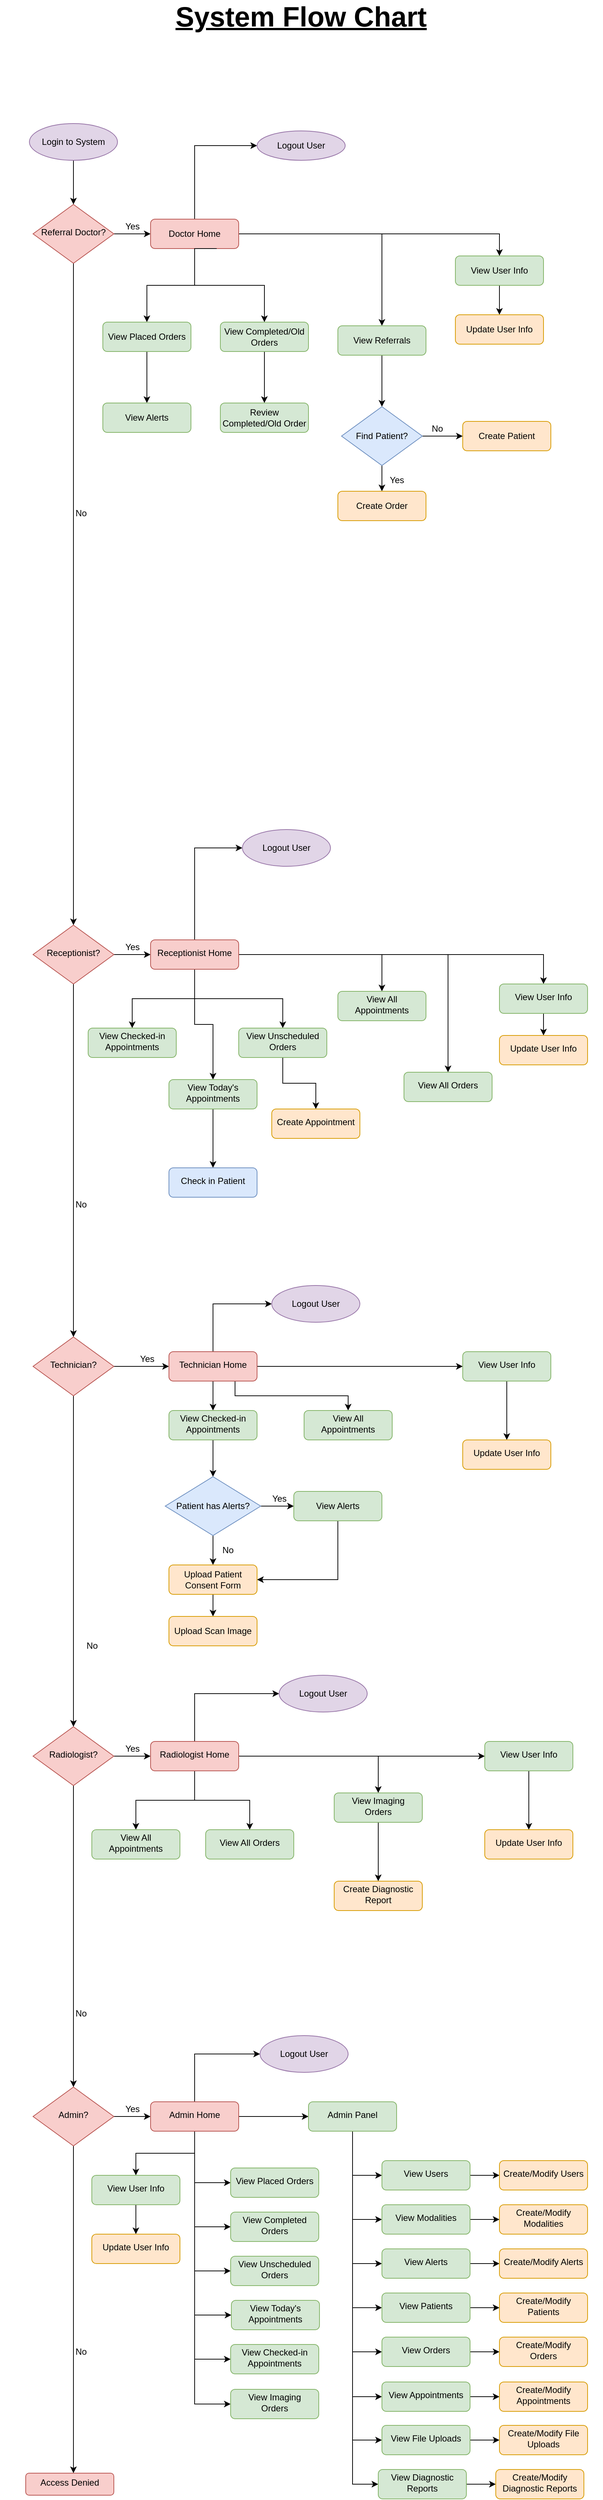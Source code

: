 <mxfile version="17.4.4" type="device"><diagram id="C5RBs43oDa-KdzZeNtuy" name="Page-1"><mxGraphModel dx="1381" dy="764" grid="1" gridSize="10" guides="1" tooltips="1" connect="1" arrows="1" fold="1" page="1" pageScale="1" pageWidth="827" pageHeight="1169" math="0" shadow="0"><root><mxCell id="WIyWlLk6GJQsqaUBKTNV-0"/><mxCell id="WIyWlLk6GJQsqaUBKTNV-1" parent="WIyWlLk6GJQsqaUBKTNV-0"/><mxCell id="VUrbE095qmlWUl9il5pp-10" value="" style="edgeStyle=orthogonalEdgeStyle;rounded=0;orthogonalLoop=1;jettySize=auto;html=1;strokeColor=#000000;" parent="WIyWlLk6GJQsqaUBKTNV-1" source="WIyWlLk6GJQsqaUBKTNV-6" target="VUrbE095qmlWUl9il5pp-0" edge="1"><mxGeometry relative="1" as="geometry"/></mxCell><mxCell id="VUrbE095qmlWUl9il5pp-39" value="" style="edgeStyle=orthogonalEdgeStyle;rounded=0;orthogonalLoop=1;jettySize=auto;html=1;strokeColor=#000000;" parent="WIyWlLk6GJQsqaUBKTNV-1" source="WIyWlLk6GJQsqaUBKTNV-6" target="VUrbE095qmlWUl9il5pp-38" edge="1"><mxGeometry relative="1" as="geometry"/></mxCell><mxCell id="WIyWlLk6GJQsqaUBKTNV-6" value="Referral Doctor?" style="rhombus;whiteSpace=wrap;html=1;shadow=0;fontFamily=Helvetica;fontSize=12;align=center;strokeWidth=1;spacing=6;spacingTop=-4;fillColor=#f8cecc;strokeColor=#b85450;" parent="WIyWlLk6GJQsqaUBKTNV-1" vertex="1"><mxGeometry x="45" y="360" width="110" height="80" as="geometry"/></mxCell><mxCell id="VUrbE095qmlWUl9il5pp-9" value="" style="edgeStyle=orthogonalEdgeStyle;rounded=0;orthogonalLoop=1;jettySize=auto;html=1;strokeColor=#000000;" parent="WIyWlLk6GJQsqaUBKTNV-1" source="WIyWlLk6GJQsqaUBKTNV-11" target="VUrbE095qmlWUl9il5pp-7" edge="1"><mxGeometry relative="1" as="geometry"/></mxCell><mxCell id="WIyWlLk6GJQsqaUBKTNV-11" value="View User Info" style="rounded=1;whiteSpace=wrap;html=1;fontSize=12;glass=0;strokeWidth=1;shadow=0;fillColor=#d5e8d4;strokeColor=#82b366;" parent="WIyWlLk6GJQsqaUBKTNV-1" vertex="1"><mxGeometry x="620" y="430" width="120" height="40" as="geometry"/></mxCell><mxCell id="VUrbE095qmlWUl9il5pp-14" value="" style="edgeStyle=orthogonalEdgeStyle;rounded=0;orthogonalLoop=1;jettySize=auto;html=1;strokeColor=#000000;entryX=0;entryY=0.5;entryDx=0;entryDy=0;" parent="WIyWlLk6GJQsqaUBKTNV-1" source="VUrbE095qmlWUl9il5pp-0" target="VUrbE095qmlWUl9il5pp-13" edge="1"><mxGeometry relative="1" as="geometry"><Array as="points"><mxPoint x="265" y="280"/></Array></mxGeometry></mxCell><mxCell id="VUrbE095qmlWUl9il5pp-26" style="edgeStyle=orthogonalEdgeStyle;rounded=0;orthogonalLoop=1;jettySize=auto;html=1;strokeColor=#000000;" parent="WIyWlLk6GJQsqaUBKTNV-1" source="VUrbE095qmlWUl9il5pp-0" target="VUrbE095qmlWUl9il5pp-25" edge="1"><mxGeometry relative="1" as="geometry"><mxPoint x="330" y="400" as="sourcePoint"/><Array as="points"><mxPoint x="520" y="400"/></Array></mxGeometry></mxCell><mxCell id="VUrbE095qmlWUl9il5pp-51" style="edgeStyle=orthogonalEdgeStyle;rounded=0;orthogonalLoop=1;jettySize=auto;html=1;exitX=1;exitY=0.5;exitDx=0;exitDy=0;entryX=0.5;entryY=0;entryDx=0;entryDy=0;strokeColor=#000000;" parent="WIyWlLk6GJQsqaUBKTNV-1" source="VUrbE095qmlWUl9il5pp-0" target="WIyWlLk6GJQsqaUBKTNV-11" edge="1"><mxGeometry relative="1" as="geometry"/></mxCell><mxCell id="VUrbE095qmlWUl9il5pp-0" value="Doctor Home" style="rounded=1;whiteSpace=wrap;html=1;fillColor=#f8cecc;strokeColor=#b85450;shadow=0;sketch=0;" parent="WIyWlLk6GJQsqaUBKTNV-1" vertex="1"><mxGeometry x="205" y="380" width="120" height="40" as="geometry"/></mxCell><mxCell id="VUrbE095qmlWUl9il5pp-11" value="" style="edgeStyle=orthogonalEdgeStyle;rounded=0;orthogonalLoop=1;jettySize=auto;html=1;strokeColor=#000000;" parent="WIyWlLk6GJQsqaUBKTNV-1" source="VUrbE095qmlWUl9il5pp-2" target="WIyWlLk6GJQsqaUBKTNV-6" edge="1"><mxGeometry relative="1" as="geometry"/></mxCell><mxCell id="VUrbE095qmlWUl9il5pp-2" value="Login to System" style="ellipse;whiteSpace=wrap;html=1;fillColor=#e1d5e7;strokeColor=#9673a6;" parent="WIyWlLk6GJQsqaUBKTNV-1" vertex="1"><mxGeometry x="40" y="250" width="120" height="50" as="geometry"/></mxCell><mxCell id="VUrbE095qmlWUl9il5pp-7" value="Update User Info" style="rounded=1;whiteSpace=wrap;html=1;fillColor=#ffe6cc;strokeColor=#d79b00;" parent="WIyWlLk6GJQsqaUBKTNV-1" vertex="1"><mxGeometry x="620" y="510" width="120" height="40" as="geometry"/></mxCell><mxCell id="VUrbE095qmlWUl9il5pp-12" value="Yes&lt;br&gt;" style="text;html=1;align=center;verticalAlign=middle;resizable=0;points=[];autosize=1;strokeColor=none;fillColor=none;" parent="WIyWlLk6GJQsqaUBKTNV-1" vertex="1"><mxGeometry x="160" y="380" width="40" height="20" as="geometry"/></mxCell><mxCell id="VUrbE095qmlWUl9il5pp-13" value="Logout User" style="ellipse;whiteSpace=wrap;html=1;shadow=0;sketch=0;fillColor=#e1d5e7;strokeColor=#9673a6;" parent="WIyWlLk6GJQsqaUBKTNV-1" vertex="1"><mxGeometry x="350" y="260" width="120" height="40" as="geometry"/></mxCell><mxCell id="VUrbE095qmlWUl9il5pp-18" value="" style="edgeStyle=orthogonalEdgeStyle;rounded=0;orthogonalLoop=1;jettySize=auto;html=1;strokeColor=#000000;exitX=0.75;exitY=1;exitDx=0;exitDy=0;" parent="WIyWlLk6GJQsqaUBKTNV-1" source="VUrbE095qmlWUl9il5pp-0" target="VUrbE095qmlWUl9il5pp-17" edge="1"><mxGeometry relative="1" as="geometry"><mxPoint x="370" y="870" as="sourcePoint"/><Array as="points"><mxPoint x="265" y="420"/><mxPoint x="265" y="470"/><mxPoint x="200" y="470"/></Array></mxGeometry></mxCell><mxCell id="VUrbE095qmlWUl9il5pp-20" style="edgeStyle=orthogonalEdgeStyle;rounded=0;orthogonalLoop=1;jettySize=auto;html=1;strokeColor=#000000;exitX=0.75;exitY=1;exitDx=0;exitDy=0;" parent="WIyWlLk6GJQsqaUBKTNV-1" source="VUrbE095qmlWUl9il5pp-0" target="VUrbE095qmlWUl9il5pp-19" edge="1"><mxGeometry relative="1" as="geometry"><mxPoint x="370" y="870" as="sourcePoint"/><Array as="points"><mxPoint x="265" y="420"/><mxPoint x="265" y="470"/><mxPoint x="360" y="470"/></Array></mxGeometry></mxCell><mxCell id="VUrbE095qmlWUl9il5pp-22" value="" style="edgeStyle=orthogonalEdgeStyle;rounded=0;orthogonalLoop=1;jettySize=auto;html=1;strokeColor=#000000;" parent="WIyWlLk6GJQsqaUBKTNV-1" source="VUrbE095qmlWUl9il5pp-17" target="VUrbE095qmlWUl9il5pp-21" edge="1"><mxGeometry relative="1" as="geometry"/></mxCell><mxCell id="VUrbE095qmlWUl9il5pp-17" value="View Placed Orders" style="whiteSpace=wrap;html=1;fillColor=#d5e8d4;strokeColor=#82b366;rounded=1;shadow=0;sketch=0;" parent="WIyWlLk6GJQsqaUBKTNV-1" vertex="1"><mxGeometry x="140" y="520" width="120" height="40" as="geometry"/></mxCell><mxCell id="VUrbE095qmlWUl9il5pp-24" value="" style="edgeStyle=orthogonalEdgeStyle;rounded=0;orthogonalLoop=1;jettySize=auto;html=1;strokeColor=#000000;" parent="WIyWlLk6GJQsqaUBKTNV-1" source="VUrbE095qmlWUl9il5pp-19" target="VUrbE095qmlWUl9il5pp-23" edge="1"><mxGeometry relative="1" as="geometry"/></mxCell><mxCell id="VUrbE095qmlWUl9il5pp-19" value="View Completed/Old Orders" style="rounded=1;whiteSpace=wrap;html=1;shadow=0;sketch=0;fillColor=#d5e8d4;strokeColor=#82b366;" parent="WIyWlLk6GJQsqaUBKTNV-1" vertex="1"><mxGeometry x="300" y="520" width="120" height="40" as="geometry"/></mxCell><mxCell id="VUrbE095qmlWUl9il5pp-21" value="View Alerts" style="whiteSpace=wrap;html=1;fillColor=#d5e8d4;strokeColor=#82b366;rounded=1;shadow=0;sketch=0;" parent="WIyWlLk6GJQsqaUBKTNV-1" vertex="1"><mxGeometry x="140" y="630" width="120" height="40" as="geometry"/></mxCell><mxCell id="VUrbE095qmlWUl9il5pp-23" value="Review Completed/Old Order" style="rounded=1;whiteSpace=wrap;html=1;shadow=0;sketch=0;fillColor=#d5e8d4;strokeColor=#82b366;" parent="WIyWlLk6GJQsqaUBKTNV-1" vertex="1"><mxGeometry x="300" y="630" width="120" height="40" as="geometry"/></mxCell><mxCell id="VUrbE095qmlWUl9il5pp-28" value="" style="edgeStyle=orthogonalEdgeStyle;rounded=0;orthogonalLoop=1;jettySize=auto;html=1;strokeColor=#000000;entryX=0.5;entryY=0;entryDx=0;entryDy=0;" parent="WIyWlLk6GJQsqaUBKTNV-1" source="VUrbE095qmlWUl9il5pp-25" target="VUrbE095qmlWUl9il5pp-29" edge="1"><mxGeometry relative="1" as="geometry"><mxPoint x="520" y="645" as="targetPoint"/></mxGeometry></mxCell><mxCell id="VUrbE095qmlWUl9il5pp-25" value="View Referrals" style="rounded=1;whiteSpace=wrap;html=1;shadow=0;sketch=0;fillColor=#d5e8d4;strokeColor=#82b366;" parent="WIyWlLk6GJQsqaUBKTNV-1" vertex="1"><mxGeometry x="460" y="525" width="120" height="40" as="geometry"/></mxCell><mxCell id="VUrbE095qmlWUl9il5pp-33" value="" style="edgeStyle=orthogonalEdgeStyle;rounded=0;orthogonalLoop=1;jettySize=auto;html=1;strokeColor=#000000;" parent="WIyWlLk6GJQsqaUBKTNV-1" source="VUrbE095qmlWUl9il5pp-29" edge="1"><mxGeometry relative="1" as="geometry"><mxPoint x="630" y="675" as="targetPoint"/></mxGeometry></mxCell><mxCell id="VUrbE095qmlWUl9il5pp-36" value="" style="edgeStyle=orthogonalEdgeStyle;rounded=0;orthogonalLoop=1;jettySize=auto;html=1;strokeColor=#000000;" parent="WIyWlLk6GJQsqaUBKTNV-1" source="VUrbE095qmlWUl9il5pp-29" target="VUrbE095qmlWUl9il5pp-35" edge="1"><mxGeometry relative="1" as="geometry"/></mxCell><mxCell id="VUrbE095qmlWUl9il5pp-29" value="Find Patient?" style="rhombus;whiteSpace=wrap;html=1;shadow=0;sketch=0;fillColor=#dae8fc;strokeColor=#6c8ebf;" parent="WIyWlLk6GJQsqaUBKTNV-1" vertex="1"><mxGeometry x="465" y="635" width="110" height="80" as="geometry"/></mxCell><mxCell id="VUrbE095qmlWUl9il5pp-32" value="Create Patient" style="rounded=1;whiteSpace=wrap;html=1;fillColor=#ffe6cc;strokeColor=#d79b00;shadow=0;sketch=0;" parent="WIyWlLk6GJQsqaUBKTNV-1" vertex="1"><mxGeometry x="630" y="655" width="120" height="40" as="geometry"/></mxCell><mxCell id="VUrbE095qmlWUl9il5pp-34" value="No" style="text;html=1;align=center;verticalAlign=middle;resizable=0;points=[];autosize=1;strokeColor=none;fillColor=none;" parent="WIyWlLk6GJQsqaUBKTNV-1" vertex="1"><mxGeometry x="580" y="655" width="30" height="20" as="geometry"/></mxCell><mxCell id="VUrbE095qmlWUl9il5pp-35" value="Create Order" style="rounded=1;whiteSpace=wrap;html=1;fillColor=#ffe6cc;strokeColor=#d79b00;shadow=0;sketch=0;" parent="WIyWlLk6GJQsqaUBKTNV-1" vertex="1"><mxGeometry x="460" y="750" width="120" height="40" as="geometry"/></mxCell><mxCell id="VUrbE095qmlWUl9il5pp-37" value="Yes" style="text;html=1;align=center;verticalAlign=middle;resizable=0;points=[];autosize=1;strokeColor=none;fillColor=none;" parent="WIyWlLk6GJQsqaUBKTNV-1" vertex="1"><mxGeometry x="520" y="725" width="40" height="20" as="geometry"/></mxCell><mxCell id="VUrbE095qmlWUl9il5pp-42" value="" style="edgeStyle=orthogonalEdgeStyle;rounded=0;orthogonalLoop=1;jettySize=auto;html=1;strokeColor=#000000;" parent="WIyWlLk6GJQsqaUBKTNV-1" source="VUrbE095qmlWUl9il5pp-38" target="VUrbE095qmlWUl9il5pp-41" edge="1"><mxGeometry relative="1" as="geometry"/></mxCell><mxCell id="VUrbE095qmlWUl9il5pp-68" value="" style="edgeStyle=orthogonalEdgeStyle;rounded=0;orthogonalLoop=1;jettySize=auto;html=1;strokeColor=#000000;" parent="WIyWlLk6GJQsqaUBKTNV-1" source="VUrbE095qmlWUl9il5pp-38" target="VUrbE095qmlWUl9il5pp-67" edge="1"><mxGeometry relative="1" as="geometry"/></mxCell><mxCell id="VUrbE095qmlWUl9il5pp-38" value="Receptionist?" style="rhombus;whiteSpace=wrap;html=1;shadow=0;fontFamily=Helvetica;fontSize=12;align=center;strokeWidth=1;spacing=6;spacingTop=-4;fillColor=#f8cecc;strokeColor=#b85450;" parent="WIyWlLk6GJQsqaUBKTNV-1" vertex="1"><mxGeometry x="45" y="1340" width="110" height="80" as="geometry"/></mxCell><mxCell id="VUrbE095qmlWUl9il5pp-40" value="No" style="text;html=1;align=center;verticalAlign=middle;resizable=0;points=[];autosize=1;strokeColor=none;fillColor=none;" parent="WIyWlLk6GJQsqaUBKTNV-1" vertex="1"><mxGeometry x="95" y="770" width="30" height="20" as="geometry"/></mxCell><mxCell id="VUrbE095qmlWUl9il5pp-45" style="edgeStyle=orthogonalEdgeStyle;rounded=0;orthogonalLoop=1;jettySize=auto;html=1;exitX=0.5;exitY=0;exitDx=0;exitDy=0;entryX=0;entryY=0.5;entryDx=0;entryDy=0;strokeColor=#000000;" parent="WIyWlLk6GJQsqaUBKTNV-1" source="VUrbE095qmlWUl9il5pp-41" target="VUrbE095qmlWUl9il5pp-44" edge="1"><mxGeometry relative="1" as="geometry"/></mxCell><mxCell id="VUrbE095qmlWUl9il5pp-47" value="" style="edgeStyle=orthogonalEdgeStyle;rounded=0;orthogonalLoop=1;jettySize=auto;html=1;strokeColor=#000000;" parent="WIyWlLk6GJQsqaUBKTNV-1" source="VUrbE095qmlWUl9il5pp-41" target="VUrbE095qmlWUl9il5pp-46" edge="1"><mxGeometry relative="1" as="geometry"/></mxCell><mxCell id="VUrbE095qmlWUl9il5pp-53" value="" style="edgeStyle=orthogonalEdgeStyle;rounded=0;orthogonalLoop=1;jettySize=auto;html=1;strokeColor=#000000;" parent="WIyWlLk6GJQsqaUBKTNV-1" source="VUrbE095qmlWUl9il5pp-41" target="VUrbE095qmlWUl9il5pp-52" edge="1"><mxGeometry relative="1" as="geometry"/></mxCell><mxCell id="VUrbE095qmlWUl9il5pp-55" value="" style="edgeStyle=orthogonalEdgeStyle;rounded=0;orthogonalLoop=1;jettySize=auto;html=1;strokeColor=#000000;" parent="WIyWlLk6GJQsqaUBKTNV-1" source="VUrbE095qmlWUl9il5pp-41" target="VUrbE095qmlWUl9il5pp-54" edge="1"><mxGeometry relative="1" as="geometry"/></mxCell><mxCell id="VUrbE095qmlWUl9il5pp-57" value="" style="edgeStyle=orthogonalEdgeStyle;rounded=0;orthogonalLoop=1;jettySize=auto;html=1;strokeColor=#000000;" parent="WIyWlLk6GJQsqaUBKTNV-1" source="VUrbE095qmlWUl9il5pp-41" target="VUrbE095qmlWUl9il5pp-56" edge="1"><mxGeometry relative="1" as="geometry"><mxPoint x="265" y="1550" as="targetPoint"/><Array as="points"><mxPoint x="265" y="1475"/><mxPoint x="290" y="1475"/></Array></mxGeometry></mxCell><mxCell id="VUrbE095qmlWUl9il5pp-64" value="" style="edgeStyle=orthogonalEdgeStyle;rounded=0;orthogonalLoop=1;jettySize=auto;html=1;strokeColor=#000000;" parent="WIyWlLk6GJQsqaUBKTNV-1" source="VUrbE095qmlWUl9il5pp-41" target="VUrbE095qmlWUl9il5pp-63" edge="1"><mxGeometry relative="1" as="geometry"/></mxCell><mxCell id="VUrbE095qmlWUl9il5pp-66" value="" style="edgeStyle=orthogonalEdgeStyle;rounded=0;orthogonalLoop=1;jettySize=auto;html=1;strokeColor=#000000;" parent="WIyWlLk6GJQsqaUBKTNV-1" source="VUrbE095qmlWUl9il5pp-41" target="VUrbE095qmlWUl9il5pp-65" edge="1"><mxGeometry relative="1" as="geometry"/></mxCell><mxCell id="VUrbE095qmlWUl9il5pp-41" value="Receptionist Home" style="rounded=1;whiteSpace=wrap;html=1;fillColor=#f8cecc;strokeColor=#b85450;shadow=0;strokeWidth=1;spacing=6;spacingTop=-4;" parent="WIyWlLk6GJQsqaUBKTNV-1" vertex="1"><mxGeometry x="205" y="1360" width="120" height="40" as="geometry"/></mxCell><mxCell id="VUrbE095qmlWUl9il5pp-43" value="Yes" style="text;html=1;align=center;verticalAlign=middle;resizable=0;points=[];autosize=1;strokeColor=none;fillColor=none;" parent="WIyWlLk6GJQsqaUBKTNV-1" vertex="1"><mxGeometry x="160" y="1360" width="40" height="20" as="geometry"/></mxCell><mxCell id="VUrbE095qmlWUl9il5pp-44" value="Logout User" style="ellipse;whiteSpace=wrap;html=1;shadow=0;sketch=0;fillColor=#e1d5e7;strokeColor=#9673a6;" parent="WIyWlLk6GJQsqaUBKTNV-1" vertex="1"><mxGeometry x="330" y="1210" width="120" height="50" as="geometry"/></mxCell><mxCell id="VUrbE095qmlWUl9il5pp-49" value="" style="edgeStyle=orthogonalEdgeStyle;rounded=0;orthogonalLoop=1;jettySize=auto;html=1;strokeColor=#000000;" parent="WIyWlLk6GJQsqaUBKTNV-1" source="VUrbE095qmlWUl9il5pp-46" target="VUrbE095qmlWUl9il5pp-48" edge="1"><mxGeometry relative="1" as="geometry"/></mxCell><mxCell id="VUrbE095qmlWUl9il5pp-46" value="View User Info" style="rounded=1;whiteSpace=wrap;html=1;fillColor=#d5e8d4;strokeColor=#82b366;shadow=0;strokeWidth=1;spacing=6;spacingTop=-4;" parent="WIyWlLk6GJQsqaUBKTNV-1" vertex="1"><mxGeometry x="680" y="1420" width="120" height="40" as="geometry"/></mxCell><mxCell id="VUrbE095qmlWUl9il5pp-48" value="Update User Info" style="rounded=1;whiteSpace=wrap;html=1;fillColor=#ffe6cc;strokeColor=#d79b00;shadow=0;strokeWidth=1;spacing=6;spacingTop=-4;" parent="WIyWlLk6GJQsqaUBKTNV-1" vertex="1"><mxGeometry x="680" y="1490" width="120" height="40" as="geometry"/></mxCell><mxCell id="VUrbE095qmlWUl9il5pp-50" style="edgeStyle=orthogonalEdgeStyle;rounded=0;orthogonalLoop=1;jettySize=auto;html=1;exitX=0.5;exitY=1;exitDx=0;exitDy=0;strokeColor=#000000;" parent="WIyWlLk6GJQsqaUBKTNV-1" source="VUrbE095qmlWUl9il5pp-13" target="VUrbE095qmlWUl9il5pp-13" edge="1"><mxGeometry relative="1" as="geometry"/></mxCell><mxCell id="VUrbE095qmlWUl9il5pp-52" value="View Checked-in Appointments" style="rounded=1;whiteSpace=wrap;html=1;fillColor=#d5e8d4;strokeColor=#82b366;shadow=0;strokeWidth=1;spacing=6;spacingTop=-4;" parent="WIyWlLk6GJQsqaUBKTNV-1" vertex="1"><mxGeometry x="120" y="1480" width="120" height="40" as="geometry"/></mxCell><mxCell id="VUrbE095qmlWUl9il5pp-60" value="" style="edgeStyle=orthogonalEdgeStyle;rounded=0;orthogonalLoop=1;jettySize=auto;html=1;strokeColor=#000000;" parent="WIyWlLk6GJQsqaUBKTNV-1" source="VUrbE095qmlWUl9il5pp-54" target="VUrbE095qmlWUl9il5pp-59" edge="1"><mxGeometry relative="1" as="geometry"/></mxCell><mxCell id="VUrbE095qmlWUl9il5pp-54" value="View Unscheduled Orders" style="rounded=1;whiteSpace=wrap;html=1;fillColor=#d5e8d4;strokeColor=#82b366;shadow=0;strokeWidth=1;spacing=6;spacingTop=-4;" parent="WIyWlLk6GJQsqaUBKTNV-1" vertex="1"><mxGeometry x="325" y="1480" width="120" height="40" as="geometry"/></mxCell><mxCell id="VUrbE095qmlWUl9il5pp-62" value="" style="edgeStyle=orthogonalEdgeStyle;rounded=0;orthogonalLoop=1;jettySize=auto;html=1;strokeColor=#000000;" parent="WIyWlLk6GJQsqaUBKTNV-1" source="VUrbE095qmlWUl9il5pp-56" target="VUrbE095qmlWUl9il5pp-61" edge="1"><mxGeometry relative="1" as="geometry"/></mxCell><mxCell id="VUrbE095qmlWUl9il5pp-56" value="View Today's Appointments" style="rounded=1;whiteSpace=wrap;html=1;fillColor=#d5e8d4;strokeColor=#82b366;shadow=0;strokeWidth=1;spacing=6;spacingTop=-4;" parent="WIyWlLk6GJQsqaUBKTNV-1" vertex="1"><mxGeometry x="230" y="1550" width="120" height="40" as="geometry"/></mxCell><mxCell id="VUrbE095qmlWUl9il5pp-59" value="Create Appointment" style="rounded=1;whiteSpace=wrap;html=1;fillColor=#ffe6cc;strokeColor=#d79b00;shadow=0;strokeWidth=1;spacing=6;spacingTop=-4;" parent="WIyWlLk6GJQsqaUBKTNV-1" vertex="1"><mxGeometry x="370" y="1590" width="120" height="40" as="geometry"/></mxCell><mxCell id="VUrbE095qmlWUl9il5pp-61" value="Check in Patient" style="rounded=1;whiteSpace=wrap;html=1;fillColor=#dae8fc;strokeColor=#6c8ebf;shadow=0;strokeWidth=1;spacing=6;spacingTop=-4;" parent="WIyWlLk6GJQsqaUBKTNV-1" vertex="1"><mxGeometry x="230" y="1670" width="120" height="40" as="geometry"/></mxCell><mxCell id="VUrbE095qmlWUl9il5pp-63" value="View All Appointments" style="rounded=1;whiteSpace=wrap;html=1;fillColor=#d5e8d4;strokeColor=#82b366;shadow=0;strokeWidth=1;spacing=6;spacingTop=-4;" parent="WIyWlLk6GJQsqaUBKTNV-1" vertex="1"><mxGeometry x="460" y="1430" width="120" height="40" as="geometry"/></mxCell><mxCell id="VUrbE095qmlWUl9il5pp-65" value="View All Orders" style="rounded=1;whiteSpace=wrap;html=1;fillColor=#d5e8d4;strokeColor=#82b366;shadow=0;strokeWidth=1;spacing=6;spacingTop=-4;" parent="WIyWlLk6GJQsqaUBKTNV-1" vertex="1"><mxGeometry x="550" y="1540" width="120" height="40" as="geometry"/></mxCell><mxCell id="VUrbE095qmlWUl9il5pp-71" value="" style="edgeStyle=orthogonalEdgeStyle;rounded=0;orthogonalLoop=1;jettySize=auto;html=1;strokeColor=#000000;" parent="WIyWlLk6GJQsqaUBKTNV-1" source="VUrbE095qmlWUl9il5pp-67" target="VUrbE095qmlWUl9il5pp-70" edge="1"><mxGeometry relative="1" as="geometry"/></mxCell><mxCell id="VUrbE095qmlWUl9il5pp-98" value="" style="edgeStyle=orthogonalEdgeStyle;rounded=0;orthogonalLoop=1;jettySize=auto;html=1;strokeColor=#000000;" parent="WIyWlLk6GJQsqaUBKTNV-1" source="VUrbE095qmlWUl9il5pp-67" target="VUrbE095qmlWUl9il5pp-97" edge="1"><mxGeometry relative="1" as="geometry"/></mxCell><mxCell id="VUrbE095qmlWUl9il5pp-67" value="Technician?" style="rhombus;whiteSpace=wrap;html=1;shadow=0;fontFamily=Helvetica;fontSize=12;align=center;strokeWidth=1;spacing=6;spacingTop=-4;fillColor=#f8cecc;strokeColor=#b85450;" parent="WIyWlLk6GJQsqaUBKTNV-1" vertex="1"><mxGeometry x="45" y="1900" width="110" height="80" as="geometry"/></mxCell><mxCell id="VUrbE095qmlWUl9il5pp-69" value="No" style="text;html=1;align=center;verticalAlign=middle;resizable=0;points=[];autosize=1;strokeColor=none;fillColor=none;" parent="WIyWlLk6GJQsqaUBKTNV-1" vertex="1"><mxGeometry x="95" y="1710" width="30" height="20" as="geometry"/></mxCell><mxCell id="VUrbE095qmlWUl9il5pp-73" value="" style="edgeStyle=orthogonalEdgeStyle;rounded=0;orthogonalLoop=1;jettySize=auto;html=1;strokeColor=#000000;" parent="WIyWlLk6GJQsqaUBKTNV-1" source="VUrbE095qmlWUl9il5pp-70" target="VUrbE095qmlWUl9il5pp-72" edge="1"><mxGeometry relative="1" as="geometry"/></mxCell><mxCell id="VUrbE095qmlWUl9il5pp-90" style="edgeStyle=orthogonalEdgeStyle;rounded=0;orthogonalLoop=1;jettySize=auto;html=1;exitX=0.5;exitY=0;exitDx=0;exitDy=0;entryX=0;entryY=0.5;entryDx=0;entryDy=0;strokeColor=#000000;" parent="WIyWlLk6GJQsqaUBKTNV-1" source="VUrbE095qmlWUl9il5pp-70" target="VUrbE095qmlWUl9il5pp-89" edge="1"><mxGeometry relative="1" as="geometry"/></mxCell><mxCell id="VUrbE095qmlWUl9il5pp-92" value="" style="edgeStyle=orthogonalEdgeStyle;rounded=0;orthogonalLoop=1;jettySize=auto;html=1;strokeColor=#000000;exitX=0.75;exitY=1;exitDx=0;exitDy=0;" parent="WIyWlLk6GJQsqaUBKTNV-1" source="VUrbE095qmlWUl9il5pp-70" target="VUrbE095qmlWUl9il5pp-91" edge="1"><mxGeometry relative="1" as="geometry"><Array as="points"><mxPoint x="320" y="1980"/><mxPoint x="474" y="1980"/></Array></mxGeometry></mxCell><mxCell id="VUrbE095qmlWUl9il5pp-94" value="" style="edgeStyle=orthogonalEdgeStyle;rounded=0;orthogonalLoop=1;jettySize=auto;html=1;strokeColor=#000000;" parent="WIyWlLk6GJQsqaUBKTNV-1" source="VUrbE095qmlWUl9il5pp-70" target="VUrbE095qmlWUl9il5pp-93" edge="1"><mxGeometry relative="1" as="geometry"/></mxCell><mxCell id="VUrbE095qmlWUl9il5pp-70" value="Technician Home" style="rounded=1;whiteSpace=wrap;html=1;fillColor=#f8cecc;strokeColor=#b85450;shadow=0;strokeWidth=1;spacing=6;spacingTop=-4;" parent="WIyWlLk6GJQsqaUBKTNV-1" vertex="1"><mxGeometry x="230" y="1920" width="120" height="40" as="geometry"/></mxCell><mxCell id="VUrbE095qmlWUl9il5pp-79" value="" style="edgeStyle=orthogonalEdgeStyle;rounded=0;orthogonalLoop=1;jettySize=auto;html=1;strokeColor=#000000;" parent="WIyWlLk6GJQsqaUBKTNV-1" source="VUrbE095qmlWUl9il5pp-72" target="VUrbE095qmlWUl9il5pp-78" edge="1"><mxGeometry relative="1" as="geometry"/></mxCell><mxCell id="VUrbE095qmlWUl9il5pp-72" value="View Checked-in Appointments" style="rounded=1;whiteSpace=wrap;html=1;fillColor=#d5e8d4;strokeColor=#82b366;shadow=0;strokeWidth=1;spacing=6;spacingTop=-4;" parent="WIyWlLk6GJQsqaUBKTNV-1" vertex="1"><mxGeometry x="230" y="2000" width="120" height="40" as="geometry"/></mxCell><mxCell id="VUrbE095qmlWUl9il5pp-81" value="" style="edgeStyle=orthogonalEdgeStyle;rounded=0;orthogonalLoop=1;jettySize=auto;html=1;strokeColor=#000000;" parent="WIyWlLk6GJQsqaUBKTNV-1" source="VUrbE095qmlWUl9il5pp-78" target="VUrbE095qmlWUl9il5pp-80" edge="1"><mxGeometry relative="1" as="geometry"/></mxCell><mxCell id="VUrbE095qmlWUl9il5pp-84" value="" style="edgeStyle=orthogonalEdgeStyle;rounded=0;orthogonalLoop=1;jettySize=auto;html=1;strokeColor=#000000;" parent="WIyWlLk6GJQsqaUBKTNV-1" source="VUrbE095qmlWUl9il5pp-78" target="VUrbE095qmlWUl9il5pp-83" edge="1"><mxGeometry relative="1" as="geometry"/></mxCell><mxCell id="VUrbE095qmlWUl9il5pp-78" value="Patient has Alerts?" style="rhombus;whiteSpace=wrap;html=1;shadow=0;sketch=0;fillColor=#dae8fc;strokeColor=#6c8ebf;" parent="WIyWlLk6GJQsqaUBKTNV-1" vertex="1"><mxGeometry x="225" y="2090" width="130" height="80" as="geometry"/></mxCell><mxCell id="VUrbE095qmlWUl9il5pp-85" style="edgeStyle=orthogonalEdgeStyle;rounded=0;orthogonalLoop=1;jettySize=auto;html=1;exitX=0.5;exitY=1;exitDx=0;exitDy=0;entryX=1;entryY=0.5;entryDx=0;entryDy=0;strokeColor=#000000;" parent="WIyWlLk6GJQsqaUBKTNV-1" source="VUrbE095qmlWUl9il5pp-80" target="VUrbE095qmlWUl9il5pp-83" edge="1"><mxGeometry relative="1" as="geometry"/></mxCell><mxCell id="VUrbE095qmlWUl9il5pp-80" value="View Alerts" style="rounded=1;whiteSpace=wrap;html=1;fillColor=#d5e8d4;strokeColor=#82b366;shadow=0;sketch=0;" parent="WIyWlLk6GJQsqaUBKTNV-1" vertex="1"><mxGeometry x="400" y="2110" width="120" height="40" as="geometry"/></mxCell><mxCell id="VUrbE095qmlWUl9il5pp-82" value="Yes" style="text;html=1;align=center;verticalAlign=middle;resizable=0;points=[];autosize=1;strokeColor=none;fillColor=none;" parent="WIyWlLk6GJQsqaUBKTNV-1" vertex="1"><mxGeometry x="360" y="2110" width="40" height="20" as="geometry"/></mxCell><mxCell id="VUrbE095qmlWUl9il5pp-88" value="" style="edgeStyle=orthogonalEdgeStyle;rounded=0;orthogonalLoop=1;jettySize=auto;html=1;strokeColor=#000000;" parent="WIyWlLk6GJQsqaUBKTNV-1" source="VUrbE095qmlWUl9il5pp-83" target="VUrbE095qmlWUl9il5pp-87" edge="1"><mxGeometry relative="1" as="geometry"/></mxCell><mxCell id="VUrbE095qmlWUl9il5pp-83" value="Upload Patient Consent Form" style="rounded=1;whiteSpace=wrap;html=1;fillColor=#ffe6cc;strokeColor=#d79b00;shadow=0;sketch=0;" parent="WIyWlLk6GJQsqaUBKTNV-1" vertex="1"><mxGeometry x="230" y="2210" width="120" height="40" as="geometry"/></mxCell><mxCell id="VUrbE095qmlWUl9il5pp-86" value="No" style="text;html=1;align=center;verticalAlign=middle;resizable=0;points=[];autosize=1;strokeColor=none;fillColor=none;" parent="WIyWlLk6GJQsqaUBKTNV-1" vertex="1"><mxGeometry x="295" y="2180" width="30" height="20" as="geometry"/></mxCell><mxCell id="VUrbE095qmlWUl9il5pp-87" value="Upload Scan Image" style="whiteSpace=wrap;html=1;fillColor=#ffe6cc;strokeColor=#d79b00;rounded=1;shadow=0;sketch=0;" parent="WIyWlLk6GJQsqaUBKTNV-1" vertex="1"><mxGeometry x="230" y="2280" width="120" height="40" as="geometry"/></mxCell><mxCell id="VUrbE095qmlWUl9il5pp-89" value="Logout User" style="ellipse;whiteSpace=wrap;html=1;shadow=0;sketch=0;fillColor=#e1d5e7;strokeColor=#9673a6;" parent="WIyWlLk6GJQsqaUBKTNV-1" vertex="1"><mxGeometry x="370" y="1830" width="120" height="50" as="geometry"/></mxCell><mxCell id="VUrbE095qmlWUl9il5pp-91" value="View All Appointments" style="whiteSpace=wrap;html=1;fillColor=#d5e8d4;strokeColor=#82b366;rounded=1;shadow=0;strokeWidth=1;spacing=6;spacingTop=-4;" parent="WIyWlLk6GJQsqaUBKTNV-1" vertex="1"><mxGeometry x="414" y="2000" width="120" height="40" as="geometry"/></mxCell><mxCell id="VUrbE095qmlWUl9il5pp-96" value="" style="edgeStyle=orthogonalEdgeStyle;rounded=0;orthogonalLoop=1;jettySize=auto;html=1;strokeColor=#000000;" parent="WIyWlLk6GJQsqaUBKTNV-1" source="VUrbE095qmlWUl9il5pp-93" target="VUrbE095qmlWUl9il5pp-95" edge="1"><mxGeometry relative="1" as="geometry"/></mxCell><mxCell id="VUrbE095qmlWUl9il5pp-93" value="View User Info" style="whiteSpace=wrap;html=1;fillColor=#d5e8d4;strokeColor=#82b366;rounded=1;shadow=0;strokeWidth=1;spacing=6;spacingTop=-4;" parent="WIyWlLk6GJQsqaUBKTNV-1" vertex="1"><mxGeometry x="630" y="1920" width="120" height="40" as="geometry"/></mxCell><mxCell id="VUrbE095qmlWUl9il5pp-95" value="Update User Info" style="whiteSpace=wrap;html=1;fillColor=#ffe6cc;strokeColor=#d79b00;rounded=1;shadow=0;strokeWidth=1;spacing=6;spacingTop=-4;" parent="WIyWlLk6GJQsqaUBKTNV-1" vertex="1"><mxGeometry x="630" y="2040" width="120" height="40" as="geometry"/></mxCell><mxCell id="VUrbE095qmlWUl9il5pp-102" value="" style="edgeStyle=orthogonalEdgeStyle;rounded=0;orthogonalLoop=1;jettySize=auto;html=1;strokeColor=#000000;" parent="WIyWlLk6GJQsqaUBKTNV-1" source="VUrbE095qmlWUl9il5pp-97" target="VUrbE095qmlWUl9il5pp-101" edge="1"><mxGeometry relative="1" as="geometry"/></mxCell><mxCell id="VUrbE095qmlWUl9il5pp-118" value="" style="edgeStyle=orthogonalEdgeStyle;rounded=0;orthogonalLoop=1;jettySize=auto;html=1;strokeColor=#000000;" parent="WIyWlLk6GJQsqaUBKTNV-1" source="VUrbE095qmlWUl9il5pp-97" target="VUrbE095qmlWUl9il5pp-117" edge="1"><mxGeometry relative="1" as="geometry"/></mxCell><mxCell id="VUrbE095qmlWUl9il5pp-97" value="Radiologist?" style="rhombus;whiteSpace=wrap;html=1;shadow=0;fontFamily=Helvetica;fontSize=12;align=center;strokeWidth=1;spacing=6;spacingTop=-4;fillColor=#f8cecc;strokeColor=#b85450;" parent="WIyWlLk6GJQsqaUBKTNV-1" vertex="1"><mxGeometry x="45" y="2430" width="110" height="80" as="geometry"/></mxCell><mxCell id="VUrbE095qmlWUl9il5pp-99" value="Yes" style="text;html=1;align=center;verticalAlign=middle;resizable=0;points=[];autosize=1;strokeColor=none;fillColor=none;" parent="WIyWlLk6GJQsqaUBKTNV-1" vertex="1"><mxGeometry x="180" y="1920" width="40" height="20" as="geometry"/></mxCell><mxCell id="VUrbE095qmlWUl9il5pp-100" value="No" style="text;html=1;align=center;verticalAlign=middle;resizable=0;points=[];autosize=1;strokeColor=none;fillColor=none;" parent="WIyWlLk6GJQsqaUBKTNV-1" vertex="1"><mxGeometry x="110" y="2310" width="30" height="20" as="geometry"/></mxCell><mxCell id="VUrbE095qmlWUl9il5pp-104" value="" style="edgeStyle=orthogonalEdgeStyle;rounded=0;orthogonalLoop=1;jettySize=auto;html=1;strokeColor=#000000;" parent="WIyWlLk6GJQsqaUBKTNV-1" source="VUrbE095qmlWUl9il5pp-101" target="VUrbE095qmlWUl9il5pp-103" edge="1"><mxGeometry relative="1" as="geometry"/></mxCell><mxCell id="VUrbE095qmlWUl9il5pp-106" value="" style="edgeStyle=orthogonalEdgeStyle;rounded=0;orthogonalLoop=1;jettySize=auto;html=1;strokeColor=#000000;" parent="WIyWlLk6GJQsqaUBKTNV-1" source="VUrbE095qmlWUl9il5pp-101" target="VUrbE095qmlWUl9il5pp-105" edge="1"><mxGeometry relative="1" as="geometry"/></mxCell><mxCell id="VUrbE095qmlWUl9il5pp-108" value="" style="edgeStyle=orthogonalEdgeStyle;rounded=0;orthogonalLoop=1;jettySize=auto;html=1;strokeColor=#000000;" parent="WIyWlLk6GJQsqaUBKTNV-1" source="VUrbE095qmlWUl9il5pp-101" target="VUrbE095qmlWUl9il5pp-107" edge="1"><mxGeometry relative="1" as="geometry"/></mxCell><mxCell id="VUrbE095qmlWUl9il5pp-112" value="" style="edgeStyle=orthogonalEdgeStyle;rounded=0;orthogonalLoop=1;jettySize=auto;html=1;strokeColor=#000000;" parent="WIyWlLk6GJQsqaUBKTNV-1" source="VUrbE095qmlWUl9il5pp-101" target="VUrbE095qmlWUl9il5pp-111" edge="1"><mxGeometry relative="1" as="geometry"/></mxCell><mxCell id="VUrbE095qmlWUl9il5pp-116" style="edgeStyle=orthogonalEdgeStyle;rounded=0;orthogonalLoop=1;jettySize=auto;html=1;exitX=0.5;exitY=0;exitDx=0;exitDy=0;entryX=0;entryY=0.5;entryDx=0;entryDy=0;strokeColor=#000000;" parent="WIyWlLk6GJQsqaUBKTNV-1" source="VUrbE095qmlWUl9il5pp-101" target="VUrbE095qmlWUl9il5pp-115" edge="1"><mxGeometry relative="1" as="geometry"/></mxCell><mxCell id="VUrbE095qmlWUl9il5pp-101" value="Radiologist Home" style="rounded=1;whiteSpace=wrap;html=1;fillColor=#f8cecc;strokeColor=#b85450;shadow=0;strokeWidth=1;spacing=6;spacingTop=-4;" parent="WIyWlLk6GJQsqaUBKTNV-1" vertex="1"><mxGeometry x="205" y="2450" width="120" height="40" as="geometry"/></mxCell><mxCell id="VUrbE095qmlWUl9il5pp-103" value="View All Appointments" style="rounded=1;whiteSpace=wrap;html=1;fillColor=#d5e8d4;strokeColor=#82b366;shadow=0;strokeWidth=1;spacing=6;spacingTop=-4;" parent="WIyWlLk6GJQsqaUBKTNV-1" vertex="1"><mxGeometry x="125" y="2570" width="120" height="40" as="geometry"/></mxCell><mxCell id="VUrbE095qmlWUl9il5pp-105" value="View All Orders" style="whiteSpace=wrap;html=1;fillColor=#d5e8d4;strokeColor=#82b366;rounded=1;shadow=0;strokeWidth=1;spacing=6;spacingTop=-4;" parent="WIyWlLk6GJQsqaUBKTNV-1" vertex="1"><mxGeometry x="280" y="2570" width="120" height="40" as="geometry"/></mxCell><mxCell id="VUrbE095qmlWUl9il5pp-110" value="" style="edgeStyle=orthogonalEdgeStyle;rounded=0;orthogonalLoop=1;jettySize=auto;html=1;strokeColor=#000000;" parent="WIyWlLk6GJQsqaUBKTNV-1" source="VUrbE095qmlWUl9il5pp-107" target="VUrbE095qmlWUl9il5pp-109" edge="1"><mxGeometry relative="1" as="geometry"/></mxCell><mxCell id="VUrbE095qmlWUl9il5pp-107" value="View Imaging Orders" style="rounded=1;whiteSpace=wrap;html=1;fillColor=#d5e8d4;strokeColor=#82b366;shadow=0;strokeWidth=1;spacing=6;spacingTop=-4;" parent="WIyWlLk6GJQsqaUBKTNV-1" vertex="1"><mxGeometry x="455" y="2520" width="120" height="40" as="geometry"/></mxCell><mxCell id="VUrbE095qmlWUl9il5pp-109" value="Create Diagnostic Report" style="rounded=1;whiteSpace=wrap;html=1;fillColor=#ffe6cc;strokeColor=#d79b00;shadow=0;strokeWidth=1;spacing=6;spacingTop=-4;" parent="WIyWlLk6GJQsqaUBKTNV-1" vertex="1"><mxGeometry x="455" y="2640" width="120" height="40" as="geometry"/></mxCell><mxCell id="VUrbE095qmlWUl9il5pp-114" value="" style="edgeStyle=orthogonalEdgeStyle;rounded=0;orthogonalLoop=1;jettySize=auto;html=1;strokeColor=#000000;" parent="WIyWlLk6GJQsqaUBKTNV-1" source="VUrbE095qmlWUl9il5pp-111" target="VUrbE095qmlWUl9il5pp-113" edge="1"><mxGeometry relative="1" as="geometry"/></mxCell><mxCell id="VUrbE095qmlWUl9il5pp-111" value="View User Info" style="rounded=1;whiteSpace=wrap;html=1;fillColor=#d5e8d4;strokeColor=#82b366;shadow=0;strokeWidth=1;spacing=6;spacingTop=-4;" parent="WIyWlLk6GJQsqaUBKTNV-1" vertex="1"><mxGeometry x="660" y="2450" width="120" height="40" as="geometry"/></mxCell><mxCell id="VUrbE095qmlWUl9il5pp-113" value="Update User Info" style="rounded=1;whiteSpace=wrap;html=1;fillColor=#ffe6cc;strokeColor=#d79b00;shadow=0;strokeWidth=1;spacing=6;spacingTop=-4;" parent="WIyWlLk6GJQsqaUBKTNV-1" vertex="1"><mxGeometry x="660" y="2570" width="120" height="40" as="geometry"/></mxCell><mxCell id="VUrbE095qmlWUl9il5pp-115" value="Logout User" style="ellipse;whiteSpace=wrap;html=1;shadow=0;sketch=0;fillColor=#e1d5e7;strokeColor=#9673a6;" parent="WIyWlLk6GJQsqaUBKTNV-1" vertex="1"><mxGeometry x="380" y="2360" width="120" height="50" as="geometry"/></mxCell><mxCell id="VUrbE095qmlWUl9il5pp-122" value="" style="edgeStyle=orthogonalEdgeStyle;rounded=0;orthogonalLoop=1;jettySize=auto;html=1;strokeColor=#000000;" parent="WIyWlLk6GJQsqaUBKTNV-1" source="VUrbE095qmlWUl9il5pp-117" target="VUrbE095qmlWUl9il5pp-121" edge="1"><mxGeometry relative="1" as="geometry"/></mxCell><mxCell id="VUrbE095qmlWUl9il5pp-133" value="" style="edgeStyle=orthogonalEdgeStyle;rounded=0;orthogonalLoop=1;jettySize=auto;html=1;strokeColor=#000000;" parent="WIyWlLk6GJQsqaUBKTNV-1" source="VUrbE095qmlWUl9il5pp-117" edge="1"><mxGeometry relative="1" as="geometry"><mxPoint x="100" y="3445" as="targetPoint"/></mxGeometry></mxCell><mxCell id="VUrbE095qmlWUl9il5pp-117" value="Admin?" style="rhombus;whiteSpace=wrap;html=1;shadow=0;fontFamily=Helvetica;fontSize=12;align=center;strokeWidth=1;spacing=6;spacingTop=-4;fillColor=#f8cecc;strokeColor=#b85450;" parent="WIyWlLk6GJQsqaUBKTNV-1" vertex="1"><mxGeometry x="45" y="2920" width="110" height="80" as="geometry"/></mxCell><mxCell id="VUrbE095qmlWUl9il5pp-119" value="Yes" style="text;html=1;align=center;verticalAlign=middle;resizable=0;points=[];autosize=1;strokeColor=none;fillColor=none;" parent="WIyWlLk6GJQsqaUBKTNV-1" vertex="1"><mxGeometry x="160" y="2450" width="40" height="20" as="geometry"/></mxCell><mxCell id="VUrbE095qmlWUl9il5pp-120" value="No" style="text;html=1;align=center;verticalAlign=middle;resizable=0;points=[];autosize=1;strokeColor=none;fillColor=none;" parent="WIyWlLk6GJQsqaUBKTNV-1" vertex="1"><mxGeometry x="95" y="2810" width="30" height="20" as="geometry"/></mxCell><mxCell id="VUrbE095qmlWUl9il5pp-125" style="edgeStyle=orthogonalEdgeStyle;rounded=0;orthogonalLoop=1;jettySize=auto;html=1;exitX=0.5;exitY=0;exitDx=0;exitDy=0;entryX=0;entryY=0.5;entryDx=0;entryDy=0;strokeColor=#000000;" parent="WIyWlLk6GJQsqaUBKTNV-1" source="VUrbE095qmlWUl9il5pp-121" target="VUrbE095qmlWUl9il5pp-124" edge="1"><mxGeometry relative="1" as="geometry"/></mxCell><mxCell id="VUrbE095qmlWUl9il5pp-141" value="" style="edgeStyle=orthogonalEdgeStyle;rounded=0;orthogonalLoop=1;jettySize=auto;html=1;strokeColor=#000000;" parent="WIyWlLk6GJQsqaUBKTNV-1" source="VUrbE095qmlWUl9il5pp-121" target="VUrbE095qmlWUl9il5pp-140" edge="1"><mxGeometry relative="1" as="geometry"/></mxCell><mxCell id="VUrbE095qmlWUl9il5pp-180" value="" style="edgeStyle=orthogonalEdgeStyle;rounded=0;orthogonalLoop=1;jettySize=auto;html=1;strokeColor=#000000;" parent="WIyWlLk6GJQsqaUBKTNV-1" source="VUrbE095qmlWUl9il5pp-121" target="VUrbE095qmlWUl9il5pp-179" edge="1"><mxGeometry relative="1" as="geometry"><Array as="points"><mxPoint x="265" y="3050"/></Array></mxGeometry></mxCell><mxCell id="VUrbE095qmlWUl9il5pp-186" style="edgeStyle=orthogonalEdgeStyle;rounded=0;orthogonalLoop=1;jettySize=auto;html=1;exitX=0.5;exitY=1;exitDx=0;exitDy=0;entryX=0;entryY=0.5;entryDx=0;entryDy=0;strokeColor=#000000;" parent="WIyWlLk6GJQsqaUBKTNV-1" source="VUrbE095qmlWUl9il5pp-121" target="VUrbE095qmlWUl9il5pp-181" edge="1"><mxGeometry relative="1" as="geometry"/></mxCell><mxCell id="VUrbE095qmlWUl9il5pp-187" style="edgeStyle=orthogonalEdgeStyle;rounded=0;orthogonalLoop=1;jettySize=auto;html=1;exitX=0.5;exitY=1;exitDx=0;exitDy=0;entryX=0;entryY=0.5;entryDx=0;entryDy=0;strokeColor=#000000;" parent="WIyWlLk6GJQsqaUBKTNV-1" source="VUrbE095qmlWUl9il5pp-121" target="VUrbE095qmlWUl9il5pp-182" edge="1"><mxGeometry relative="1" as="geometry"/></mxCell><mxCell id="VUrbE095qmlWUl9il5pp-188" style="edgeStyle=orthogonalEdgeStyle;rounded=0;orthogonalLoop=1;jettySize=auto;html=1;exitX=0.5;exitY=1;exitDx=0;exitDy=0;entryX=0;entryY=0.5;entryDx=0;entryDy=0;strokeColor=#000000;" parent="WIyWlLk6GJQsqaUBKTNV-1" source="VUrbE095qmlWUl9il5pp-121" target="VUrbE095qmlWUl9il5pp-183" edge="1"><mxGeometry relative="1" as="geometry"/></mxCell><mxCell id="VUrbE095qmlWUl9il5pp-189" style="edgeStyle=orthogonalEdgeStyle;rounded=0;orthogonalLoop=1;jettySize=auto;html=1;exitX=0.5;exitY=1;exitDx=0;exitDy=0;entryX=0;entryY=0.5;entryDx=0;entryDy=0;strokeColor=#000000;" parent="WIyWlLk6GJQsqaUBKTNV-1" source="VUrbE095qmlWUl9il5pp-121" target="VUrbE095qmlWUl9il5pp-184" edge="1"><mxGeometry relative="1" as="geometry"/></mxCell><mxCell id="VUrbE095qmlWUl9il5pp-190" style="edgeStyle=orthogonalEdgeStyle;rounded=0;orthogonalLoop=1;jettySize=auto;html=1;exitX=0.5;exitY=1;exitDx=0;exitDy=0;entryX=0;entryY=0.5;entryDx=0;entryDy=0;strokeColor=#000000;" parent="WIyWlLk6GJQsqaUBKTNV-1" source="VUrbE095qmlWUl9il5pp-121" target="VUrbE095qmlWUl9il5pp-185" edge="1"><mxGeometry relative="1" as="geometry"/></mxCell><mxCell id="VUrbE095qmlWUl9il5pp-194" style="edgeStyle=orthogonalEdgeStyle;rounded=0;orthogonalLoop=1;jettySize=auto;html=1;exitX=0.5;exitY=1;exitDx=0;exitDy=0;entryX=0.5;entryY=0;entryDx=0;entryDy=0;strokeColor=#000000;" parent="WIyWlLk6GJQsqaUBKTNV-1" source="VUrbE095qmlWUl9il5pp-121" target="VUrbE095qmlWUl9il5pp-191" edge="1"><mxGeometry relative="1" as="geometry"/></mxCell><mxCell id="VUrbE095qmlWUl9il5pp-121" value="Admin Home" style="rounded=1;whiteSpace=wrap;html=1;fillColor=#f8cecc;strokeColor=#b85450;shadow=0;strokeWidth=1;spacing=6;spacingTop=-4;" parent="WIyWlLk6GJQsqaUBKTNV-1" vertex="1"><mxGeometry x="205" y="2940" width="120" height="40" as="geometry"/></mxCell><mxCell id="VUrbE095qmlWUl9il5pp-123" value="Yes" style="text;html=1;align=center;verticalAlign=middle;resizable=0;points=[];autosize=1;strokeColor=none;fillColor=none;" parent="WIyWlLk6GJQsqaUBKTNV-1" vertex="1"><mxGeometry x="160" y="2940" width="40" height="20" as="geometry"/></mxCell><mxCell id="VUrbE095qmlWUl9il5pp-124" value="Logout User" style="ellipse;whiteSpace=wrap;html=1;shadow=0;sketch=0;fillColor=#e1d5e7;strokeColor=#9673a6;" parent="WIyWlLk6GJQsqaUBKTNV-1" vertex="1"><mxGeometry x="354" y="2850" width="120" height="50" as="geometry"/></mxCell><mxCell id="VUrbE095qmlWUl9il5pp-132" value="Access Denied" style="whiteSpace=wrap;html=1;fillColor=#f8cecc;strokeColor=#b85450;shadow=0;strokeWidth=1;spacing=6;spacingTop=-4;rounded=1;" parent="WIyWlLk6GJQsqaUBKTNV-1" vertex="1"><mxGeometry x="35" y="3445" width="120" height="30" as="geometry"/></mxCell><mxCell id="VUrbE095qmlWUl9il5pp-154" style="edgeStyle=orthogonalEdgeStyle;rounded=0;orthogonalLoop=1;jettySize=auto;html=1;exitX=0.5;exitY=1;exitDx=0;exitDy=0;strokeColor=#000000;entryX=0;entryY=0.5;entryDx=0;entryDy=0;" parent="WIyWlLk6GJQsqaUBKTNV-1" source="VUrbE095qmlWUl9il5pp-140" target="VUrbE095qmlWUl9il5pp-142" edge="1"><mxGeometry relative="1" as="geometry"/></mxCell><mxCell id="VUrbE095qmlWUl9il5pp-155" style="edgeStyle=orthogonalEdgeStyle;rounded=0;orthogonalLoop=1;jettySize=auto;html=1;exitX=0.5;exitY=1;exitDx=0;exitDy=0;entryX=0;entryY=0.5;entryDx=0;entryDy=0;strokeColor=#000000;" parent="WIyWlLk6GJQsqaUBKTNV-1" source="VUrbE095qmlWUl9il5pp-140" target="VUrbE095qmlWUl9il5pp-146" edge="1"><mxGeometry relative="1" as="geometry"/></mxCell><mxCell id="VUrbE095qmlWUl9il5pp-156" style="edgeStyle=orthogonalEdgeStyle;rounded=0;orthogonalLoop=1;jettySize=auto;html=1;exitX=0.5;exitY=1;exitDx=0;exitDy=0;entryX=0;entryY=0.5;entryDx=0;entryDy=0;strokeColor=#000000;" parent="WIyWlLk6GJQsqaUBKTNV-1" source="VUrbE095qmlWUl9il5pp-140" target="VUrbE095qmlWUl9il5pp-150" edge="1"><mxGeometry relative="1" as="geometry"/></mxCell><mxCell id="VUrbE095qmlWUl9il5pp-158" value="" style="edgeStyle=orthogonalEdgeStyle;rounded=0;orthogonalLoop=1;jettySize=auto;html=1;strokeColor=#000000;entryX=0;entryY=0.5;entryDx=0;entryDy=0;" parent="WIyWlLk6GJQsqaUBKTNV-1" source="VUrbE095qmlWUl9il5pp-140" target="VUrbE095qmlWUl9il5pp-157" edge="1"><mxGeometry relative="1" as="geometry"/></mxCell><mxCell id="VUrbE095qmlWUl9il5pp-166" style="edgeStyle=orthogonalEdgeStyle;rounded=0;orthogonalLoop=1;jettySize=auto;html=1;exitX=0.5;exitY=1;exitDx=0;exitDy=0;entryX=0;entryY=0.5;entryDx=0;entryDy=0;strokeColor=#000000;" parent="WIyWlLk6GJQsqaUBKTNV-1" source="VUrbE095qmlWUl9il5pp-140" target="VUrbE095qmlWUl9il5pp-164" edge="1"><mxGeometry relative="1" as="geometry"/></mxCell><mxCell id="VUrbE095qmlWUl9il5pp-170" style="edgeStyle=orthogonalEdgeStyle;rounded=0;orthogonalLoop=1;jettySize=auto;html=1;exitX=0.5;exitY=1;exitDx=0;exitDy=0;entryX=0;entryY=0.5;entryDx=0;entryDy=0;strokeColor=#000000;" parent="WIyWlLk6GJQsqaUBKTNV-1" source="VUrbE095qmlWUl9il5pp-140" target="VUrbE095qmlWUl9il5pp-168" edge="1"><mxGeometry relative="1" as="geometry"/></mxCell><mxCell id="VUrbE095qmlWUl9il5pp-174" style="edgeStyle=orthogonalEdgeStyle;rounded=0;orthogonalLoop=1;jettySize=auto;html=1;exitX=0.5;exitY=1;exitDx=0;exitDy=0;entryX=0;entryY=0.5;entryDx=0;entryDy=0;strokeColor=#000000;" parent="WIyWlLk6GJQsqaUBKTNV-1" source="VUrbE095qmlWUl9il5pp-140" target="VUrbE095qmlWUl9il5pp-172" edge="1"><mxGeometry relative="1" as="geometry"/></mxCell><mxCell id="VUrbE095qmlWUl9il5pp-178" style="edgeStyle=orthogonalEdgeStyle;rounded=0;orthogonalLoop=1;jettySize=auto;html=1;exitX=0.5;exitY=1;exitDx=0;exitDy=0;strokeColor=#000000;entryX=0;entryY=0.5;entryDx=0;entryDy=0;" parent="WIyWlLk6GJQsqaUBKTNV-1" source="VUrbE095qmlWUl9il5pp-140" target="VUrbE095qmlWUl9il5pp-176" edge="1"><mxGeometry relative="1" as="geometry"><mxPoint x="460" y="3370" as="targetPoint"/></mxGeometry></mxCell><mxCell id="VUrbE095qmlWUl9il5pp-140" value="Admin Panel" style="rounded=1;whiteSpace=wrap;html=1;fillColor=#d5e8d4;strokeColor=#82b366;shadow=0;strokeWidth=1;spacing=6;spacingTop=-4;" parent="WIyWlLk6GJQsqaUBKTNV-1" vertex="1"><mxGeometry x="420" y="2940" width="120" height="40" as="geometry"/></mxCell><mxCell id="VUrbE095qmlWUl9il5pp-145" value="" style="edgeStyle=orthogonalEdgeStyle;rounded=0;orthogonalLoop=1;jettySize=auto;html=1;strokeColor=#000000;" parent="WIyWlLk6GJQsqaUBKTNV-1" source="VUrbE095qmlWUl9il5pp-142" target="VUrbE095qmlWUl9il5pp-144" edge="1"><mxGeometry relative="1" as="geometry"/></mxCell><mxCell id="VUrbE095qmlWUl9il5pp-142" value="View Users" style="rounded=1;whiteSpace=wrap;html=1;fillColor=#d5e8d4;strokeColor=#82b366;shadow=0;strokeWidth=1;spacing=6;spacingTop=-4;" parent="WIyWlLk6GJQsqaUBKTNV-1" vertex="1"><mxGeometry x="520" y="3020" width="120" height="40" as="geometry"/></mxCell><mxCell id="VUrbE095qmlWUl9il5pp-144" value="Create/Modify Users" style="rounded=1;whiteSpace=wrap;html=1;fillColor=#ffe6cc;strokeColor=#d79b00;shadow=0;strokeWidth=1;spacing=6;spacingTop=-4;" parent="WIyWlLk6GJQsqaUBKTNV-1" vertex="1"><mxGeometry x="680" y="3020" width="120" height="40" as="geometry"/></mxCell><mxCell id="VUrbE095qmlWUl9il5pp-149" value="" style="edgeStyle=orthogonalEdgeStyle;rounded=0;orthogonalLoop=1;jettySize=auto;html=1;strokeColor=#000000;" parent="WIyWlLk6GJQsqaUBKTNV-1" source="VUrbE095qmlWUl9il5pp-146" target="VUrbE095qmlWUl9il5pp-148" edge="1"><mxGeometry relative="1" as="geometry"/></mxCell><mxCell id="VUrbE095qmlWUl9il5pp-146" value="View Modalities" style="rounded=1;whiteSpace=wrap;html=1;fillColor=#d5e8d4;strokeColor=#82b366;shadow=0;strokeWidth=1;spacing=6;spacingTop=-4;" parent="WIyWlLk6GJQsqaUBKTNV-1" vertex="1"><mxGeometry x="520" y="3080" width="120" height="40" as="geometry"/></mxCell><mxCell id="VUrbE095qmlWUl9il5pp-148" value="Create/Modify Modalities" style="rounded=1;whiteSpace=wrap;html=1;fillColor=#ffe6cc;strokeColor=#d79b00;shadow=0;strokeWidth=1;spacing=6;spacingTop=-4;" parent="WIyWlLk6GJQsqaUBKTNV-1" vertex="1"><mxGeometry x="680" y="3080" width="120" height="40" as="geometry"/></mxCell><mxCell id="VUrbE095qmlWUl9il5pp-153" value="" style="edgeStyle=orthogonalEdgeStyle;rounded=0;orthogonalLoop=1;jettySize=auto;html=1;strokeColor=#000000;" parent="WIyWlLk6GJQsqaUBKTNV-1" source="VUrbE095qmlWUl9il5pp-150" target="VUrbE095qmlWUl9il5pp-152" edge="1"><mxGeometry relative="1" as="geometry"/></mxCell><mxCell id="VUrbE095qmlWUl9il5pp-150" value="View Alerts" style="whiteSpace=wrap;html=1;fillColor=#d5e8d4;strokeColor=#82b366;rounded=1;shadow=0;strokeWidth=1;spacing=6;spacingTop=-4;" parent="WIyWlLk6GJQsqaUBKTNV-1" vertex="1"><mxGeometry x="520" y="3140" width="120" height="40" as="geometry"/></mxCell><mxCell id="VUrbE095qmlWUl9il5pp-152" value="Create/Modify Alerts" style="whiteSpace=wrap;html=1;fillColor=#ffe6cc;strokeColor=#d79b00;rounded=1;shadow=0;strokeWidth=1;spacing=6;spacingTop=-4;" parent="WIyWlLk6GJQsqaUBKTNV-1" vertex="1"><mxGeometry x="680" y="3140" width="120" height="40" as="geometry"/></mxCell><mxCell id="VUrbE095qmlWUl9il5pp-162" value="" style="edgeStyle=orthogonalEdgeStyle;rounded=0;orthogonalLoop=1;jettySize=auto;html=1;strokeColor=#000000;" parent="WIyWlLk6GJQsqaUBKTNV-1" source="VUrbE095qmlWUl9il5pp-157" target="VUrbE095qmlWUl9il5pp-161" edge="1"><mxGeometry relative="1" as="geometry"/></mxCell><mxCell id="VUrbE095qmlWUl9il5pp-157" value="View Patients" style="rounded=1;whiteSpace=wrap;html=1;fillColor=#d5e8d4;strokeColor=#82b366;shadow=0;strokeWidth=1;spacing=6;spacingTop=-4;" parent="WIyWlLk6GJQsqaUBKTNV-1" vertex="1"><mxGeometry x="520" y="3200" width="120" height="40" as="geometry"/></mxCell><mxCell id="VUrbE095qmlWUl9il5pp-161" value="Create/Modify Patients" style="rounded=1;whiteSpace=wrap;html=1;fillColor=#ffe6cc;strokeColor=#d79b00;shadow=0;strokeWidth=1;spacing=6;spacingTop=-4;" parent="WIyWlLk6GJQsqaUBKTNV-1" vertex="1"><mxGeometry x="680" y="3200" width="120" height="40" as="geometry"/></mxCell><mxCell id="VUrbE095qmlWUl9il5pp-163" value="" style="edgeStyle=orthogonalEdgeStyle;rounded=0;orthogonalLoop=1;jettySize=auto;html=1;strokeColor=#000000;" parent="WIyWlLk6GJQsqaUBKTNV-1" source="VUrbE095qmlWUl9il5pp-164" target="VUrbE095qmlWUl9il5pp-165" edge="1"><mxGeometry relative="1" as="geometry"/></mxCell><mxCell id="VUrbE095qmlWUl9il5pp-164" value="View Orders" style="rounded=1;whiteSpace=wrap;html=1;fillColor=#d5e8d4;strokeColor=#82b366;shadow=0;strokeWidth=1;spacing=6;spacingTop=-4;" parent="WIyWlLk6GJQsqaUBKTNV-1" vertex="1"><mxGeometry x="520" y="3260" width="120" height="40" as="geometry"/></mxCell><mxCell id="VUrbE095qmlWUl9il5pp-165" value="Create/Modify Orders" style="rounded=1;whiteSpace=wrap;html=1;fillColor=#ffe6cc;strokeColor=#d79b00;shadow=0;strokeWidth=1;spacing=6;spacingTop=-4;" parent="WIyWlLk6GJQsqaUBKTNV-1" vertex="1"><mxGeometry x="680" y="3260" width="120" height="40" as="geometry"/></mxCell><mxCell id="VUrbE095qmlWUl9il5pp-167" value="" style="edgeStyle=orthogonalEdgeStyle;rounded=0;orthogonalLoop=1;jettySize=auto;html=1;strokeColor=#000000;" parent="WIyWlLk6GJQsqaUBKTNV-1" source="VUrbE095qmlWUl9il5pp-168" target="VUrbE095qmlWUl9il5pp-169" edge="1"><mxGeometry relative="1" as="geometry"/></mxCell><mxCell id="VUrbE095qmlWUl9il5pp-168" value="View Appointments" style="rounded=1;whiteSpace=wrap;html=1;fillColor=#d5e8d4;strokeColor=#82b366;shadow=0;strokeWidth=1;spacing=6;spacingTop=-4;" parent="WIyWlLk6GJQsqaUBKTNV-1" vertex="1"><mxGeometry x="520" y="3321" width="120" height="40" as="geometry"/></mxCell><mxCell id="VUrbE095qmlWUl9il5pp-169" value="Create/Modify Appointments" style="rounded=1;whiteSpace=wrap;html=1;fillColor=#ffe6cc;strokeColor=#d79b00;shadow=0;strokeWidth=1;spacing=6;spacingTop=-4;" parent="WIyWlLk6GJQsqaUBKTNV-1" vertex="1"><mxGeometry x="680" y="3321" width="120" height="40" as="geometry"/></mxCell><mxCell id="VUrbE095qmlWUl9il5pp-171" value="" style="edgeStyle=orthogonalEdgeStyle;rounded=0;orthogonalLoop=1;jettySize=auto;html=1;strokeColor=#000000;" parent="WIyWlLk6GJQsqaUBKTNV-1" source="VUrbE095qmlWUl9il5pp-172" target="VUrbE095qmlWUl9il5pp-173" edge="1"><mxGeometry relative="1" as="geometry"/></mxCell><mxCell id="VUrbE095qmlWUl9il5pp-172" value="View File Uploads" style="rounded=1;whiteSpace=wrap;html=1;fillColor=#d5e8d4;strokeColor=#82b366;shadow=0;strokeWidth=1;spacing=6;spacingTop=-4;" parent="WIyWlLk6GJQsqaUBKTNV-1" vertex="1"><mxGeometry x="520" y="3380" width="120" height="40" as="geometry"/></mxCell><mxCell id="VUrbE095qmlWUl9il5pp-173" value="Create/Modify File Uploads" style="rounded=1;whiteSpace=wrap;html=1;fillColor=#ffe6cc;strokeColor=#d79b00;shadow=0;strokeWidth=1;spacing=6;spacingTop=-4;" parent="WIyWlLk6GJQsqaUBKTNV-1" vertex="1"><mxGeometry x="680" y="3380" width="120" height="40" as="geometry"/></mxCell><mxCell id="5OHf-aYCvB5nUJ00CKMM-0" style="edgeStyle=orthogonalEdgeStyle;rounded=0;orthogonalLoop=1;jettySize=auto;html=1;exitX=1;exitY=0.5;exitDx=0;exitDy=0;entryX=0;entryY=0.5;entryDx=0;entryDy=0;" edge="1" parent="WIyWlLk6GJQsqaUBKTNV-1" source="VUrbE095qmlWUl9il5pp-176" target="VUrbE095qmlWUl9il5pp-177"><mxGeometry relative="1" as="geometry"/></mxCell><mxCell id="VUrbE095qmlWUl9il5pp-176" value="View Diagnostic Reports" style="rounded=1;whiteSpace=wrap;html=1;fillColor=#d5e8d4;strokeColor=#82b366;shadow=0;strokeWidth=1;spacing=6;spacingTop=-4;" parent="WIyWlLk6GJQsqaUBKTNV-1" vertex="1"><mxGeometry x="515" y="3440" width="120" height="40" as="geometry"/></mxCell><mxCell id="VUrbE095qmlWUl9il5pp-177" value="Create/Modify Diagnostic Reports" style="rounded=1;whiteSpace=wrap;html=1;fillColor=#ffe6cc;strokeColor=#d79b00;shadow=0;strokeWidth=1;spacing=6;spacingTop=-4;" parent="WIyWlLk6GJQsqaUBKTNV-1" vertex="1"><mxGeometry x="675" y="3440" width="120" height="40" as="geometry"/></mxCell><mxCell id="VUrbE095qmlWUl9il5pp-179" value="View Placed Orders" style="rounded=1;whiteSpace=wrap;html=1;fillColor=#d5e8d4;strokeColor=#82b366;shadow=0;strokeWidth=1;spacing=6;spacingTop=-4;" parent="WIyWlLk6GJQsqaUBKTNV-1" vertex="1"><mxGeometry x="314" y="3030" width="120" height="40" as="geometry"/></mxCell><mxCell id="VUrbE095qmlWUl9il5pp-181" value="View Completed Orders" style="rounded=1;whiteSpace=wrap;html=1;fillColor=#d5e8d4;strokeColor=#82b366;shadow=0;strokeWidth=1;spacing=6;spacingTop=-4;" parent="WIyWlLk6GJQsqaUBKTNV-1" vertex="1"><mxGeometry x="314" y="3090" width="120" height="40" as="geometry"/></mxCell><mxCell id="VUrbE095qmlWUl9il5pp-182" value="View Unscheduled Orders" style="rounded=1;whiteSpace=wrap;html=1;fillColor=#d5e8d4;strokeColor=#82b366;shadow=0;strokeWidth=1;spacing=6;spacingTop=-4;" parent="WIyWlLk6GJQsqaUBKTNV-1" vertex="1"><mxGeometry x="314" y="3150" width="120" height="40" as="geometry"/></mxCell><mxCell id="VUrbE095qmlWUl9il5pp-183" value="View Today's Appointments" style="rounded=1;whiteSpace=wrap;html=1;fillColor=#d5e8d4;strokeColor=#82b366;shadow=0;strokeWidth=1;spacing=6;spacingTop=-4;" parent="WIyWlLk6GJQsqaUBKTNV-1" vertex="1"><mxGeometry x="315" y="3210" width="120" height="40" as="geometry"/></mxCell><mxCell id="VUrbE095qmlWUl9il5pp-184" value="View Checked-in Appointments" style="rounded=1;whiteSpace=wrap;html=1;fillColor=#d5e8d4;strokeColor=#82b366;shadow=0;strokeWidth=1;spacing=6;spacingTop=-4;" parent="WIyWlLk6GJQsqaUBKTNV-1" vertex="1"><mxGeometry x="314" y="3270" width="120" height="40" as="geometry"/></mxCell><mxCell id="VUrbE095qmlWUl9il5pp-185" value="View Imaging Orders" style="rounded=1;whiteSpace=wrap;html=1;fillColor=#d5e8d4;strokeColor=#82b366;shadow=0;strokeWidth=1;spacing=6;spacingTop=-4;" parent="WIyWlLk6GJQsqaUBKTNV-1" vertex="1"><mxGeometry x="314" y="3331" width="120" height="40" as="geometry"/></mxCell><mxCell id="VUrbE095qmlWUl9il5pp-193" value="" style="edgeStyle=orthogonalEdgeStyle;rounded=0;orthogonalLoop=1;jettySize=auto;html=1;strokeColor=#000000;" parent="WIyWlLk6GJQsqaUBKTNV-1" source="VUrbE095qmlWUl9il5pp-191" target="VUrbE095qmlWUl9il5pp-192" edge="1"><mxGeometry relative="1" as="geometry"/></mxCell><mxCell id="VUrbE095qmlWUl9il5pp-191" value="View User Info" style="rounded=1;whiteSpace=wrap;html=1;fillColor=#d5e8d4;strokeColor=#82b366;shadow=0;strokeWidth=1;spacing=6;spacingTop=-4;" parent="WIyWlLk6GJQsqaUBKTNV-1" vertex="1"><mxGeometry x="125" y="3040" width="120" height="40" as="geometry"/></mxCell><mxCell id="VUrbE095qmlWUl9il5pp-192" value="Update User Info" style="rounded=1;whiteSpace=wrap;html=1;fillColor=#ffe6cc;strokeColor=#d79b00;shadow=0;strokeWidth=1;spacing=6;spacingTop=-4;" parent="WIyWlLk6GJQsqaUBKTNV-1" vertex="1"><mxGeometry x="125" y="3120" width="120" height="40" as="geometry"/></mxCell><mxCell id="VUrbE095qmlWUl9il5pp-195" value="No" style="text;html=1;align=center;verticalAlign=middle;resizable=0;points=[];autosize=1;strokeColor=none;fillColor=none;" parent="WIyWlLk6GJQsqaUBKTNV-1" vertex="1"><mxGeometry x="95" y="3270" width="30" height="20" as="geometry"/></mxCell><mxCell id="VUrbE095qmlWUl9il5pp-196" value="System Flow Chart" style="text;html=1;strokeColor=none;fillColor=none;align=center;verticalAlign=middle;whiteSpace=wrap;rounded=0;shadow=0;sketch=0;fontSize=38;fontStyle=5" parent="WIyWlLk6GJQsqaUBKTNV-1" vertex="1"><mxGeometry y="90" width="820" height="30" as="geometry"/></mxCell></root></mxGraphModel></diagram></mxfile>